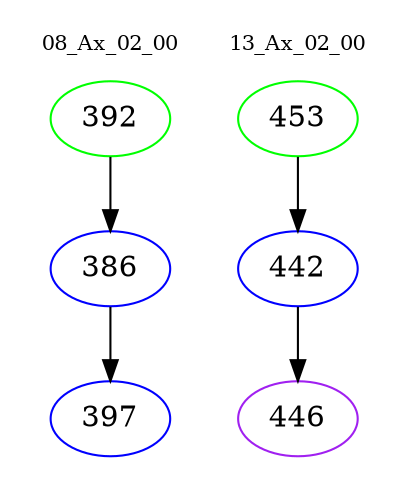 digraph{
subgraph cluster_0 {
color = white
label = "08_Ax_02_00";
fontsize=10;
T0_392 [label="392", color="green"]
T0_392 -> T0_386 [color="black"]
T0_386 [label="386", color="blue"]
T0_386 -> T0_397 [color="black"]
T0_397 [label="397", color="blue"]
}
subgraph cluster_1 {
color = white
label = "13_Ax_02_00";
fontsize=10;
T1_453 [label="453", color="green"]
T1_453 -> T1_442 [color="black"]
T1_442 [label="442", color="blue"]
T1_442 -> T1_446 [color="black"]
T1_446 [label="446", color="purple"]
}
}
